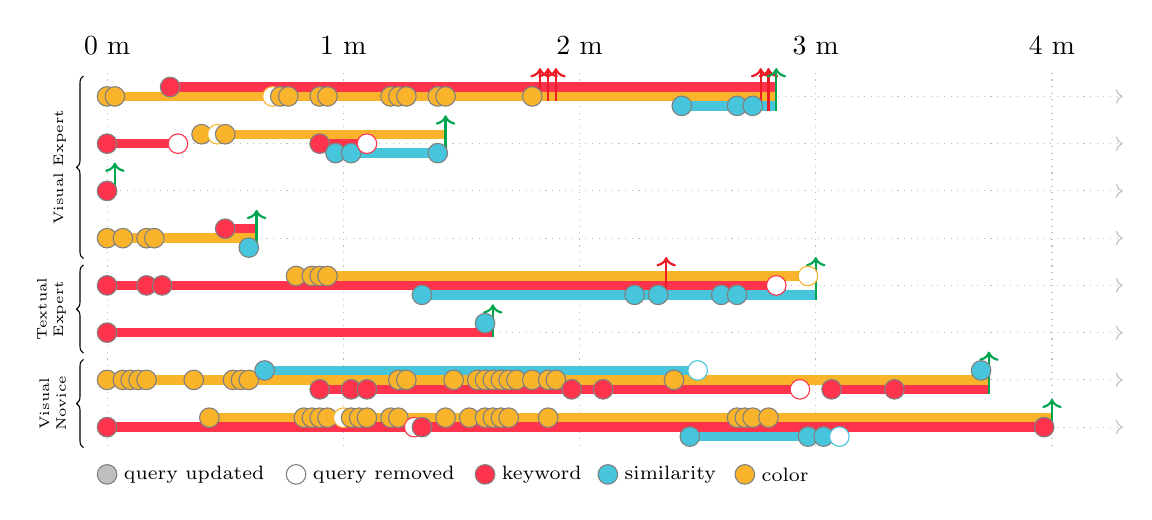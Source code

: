 \begin{tikzpicture}[scale=2,x=1.5cm]
\usetikzlibrary{shapes}
\definecolor{YellowGreen}{RGB}{255,51,76}
\definecolor{SkyBlue}{RGB}{71,197,220}
\definecolor{Green}{RGB}{0,165,79}
\definecolor{Red}{RGB}{237,27,36}
% draw horizontal line   
\draw[->,dotted,lightgray] (0,-0.150) -- (4.3,-0.150); 

\draw[->,dotted,lightgray] (0,-0.450) -- (4.3,-0.450); 

\draw[->,dotted,lightgray] (0,-0.750) -- (4.3,-0.750); 

\draw[->,dotted,lightgray] (0,-1.050) -- (4.3,-1.050); 

\draw[->,dotted,lightgray] (0,-1.350) -- (4.3,-1.350); 

\draw[->,dotted,lightgray] (0,-1.650) -- (4.3,-1.650); 

\draw[->,dotted,lightgray] (0,-1.950) -- (4.3,-1.950); 

\draw[->,dotted,lightgray] (0,-2.250) -- (4.3,-2.250);

% draw vertical lines
\foreach \x in {0,1,2,3,4}
\draw[dotted,lightgray] (\x,0) -- (\x,-2.40);

% draw nodes
\draw (0,0) node[above=3pt] {0 m};
\draw (1,0) node[above=3pt] {1 m};
\draw (2,0) node[above=3pt] {2 m};
\draw (3,0) node[above=3pt] {3 m};
\draw (4,0) node[above=3pt] {4 m};

\draw[decorate,decoration={brace}] (-0.1,-1.18) -- (-0.1,-0.02) node[midway, anchor=center, sloped, above=0.1, font=\tiny, align=center] {Visual Expert};
\draw[decorate,decoration={brace}] (-0.1,-1.78) -- (-0.1,-1.22) node[midway, anchor=center, sloped, above=0.1, font=\tiny, align=center] {Textual \\ Expert};
\draw[decorate,decoration={brace}] (-0.1,-2.38) -- (-0.1,-1.82) node[midway, anchor=center, sloped, above=0.1, font=\tiny, align=center] {Visual \\ Novice};

\node[draw=gray, circle, fill=lightgray, inner sep=2.5pt, align=center]at (0,-2.55) {};
\node[anchor=west, font=\scriptsize]at (0.03,-2.55) {query updated};
\node[draw=gray, circle, fill=white, inner sep=2.5pt, align=center]at (0.8,-2.55) {};
\node[anchor=west, font=\scriptsize]at (0.83,-2.55) {query removed};

\node[draw=gray, circle, fill=YellowGreen, inner sep=2.5pt, align=center]at (1.6,-2.55) {};
\node[anchor=west, font=\scriptsize]at (1.63,-2.55) {keyword};
\node[draw=gray, circle, fill=SkyBlue, inner sep=2.5pt, align=center]at (2.12,-2.55) {};
\node[anchor=west, font=\scriptsize]at (2.15,-2.55) {similarity};
\node[draw=gray, circle, fill=Dandelion, inner sep=2.5pt, align=center]at (2.7,-2.55) {};
\node[anchor=west, font=\scriptsize]at (2.73,-2.55) {color};

\draw[line width=0.12cm, Dandelion](0.000,-0.150 -0) -- (0.700,-0.150 -0);
\draw[line width=0.12cm, YellowGreen](0.267,-0.150 +0.06) -- (2.833,-0.150 +0.06);
\draw[line width=0.12cm, Dandelion](0.733,-0.150 -0) -- (2.833,-0.150 -0);
\draw[line width=0.12cm, SkyBlue](2.433,-0.150 -0.06) -- (2.833,-0.150 -0.06);
\draw[->,Red,thick] (1.833,-0.150 -0.03) -- (1.833,-0.150 + 0.18);
\draw[->,Red,thick] (1.867,-0.150 -0.03) -- (1.867,-0.150 + 0.18);
\draw[->,Red,thick] (1.900,-0.150 -0.03) -- (1.900,-0.150 + 0.18);
\draw[->,Red,thick] (2.767,-0.150 -0.09) -- (2.767,-0.150 + 0.18);
\draw[->,Red,thick] (2.800,-0.150 -0.09) -- (2.800,-0.150 + 0.18);
\draw[->,Green,thick] (2.833,-0.150 -0.09) -- (2.833,-0.150 + 0.18);
\node[draw=gray, circle, fill=Dandelion, inner sep=2.5pt, align=center]at (0.000,-0.150 -0) {};
\node[draw=gray, circle, fill=Dandelion, inner sep=2.5pt, align=center]at (0.033,-0.150 -0) {};
\node[draw=gray, circle, fill=YellowGreen, inner sep=2.5pt, align=center]at (0.267,-0.150 +0.06) {};
\node[draw=Dandelion, circle, fill=white, inner sep=2.5pt, align=center]at (0.700,-0.150 -0) {};
\node[draw=gray, circle, fill=Dandelion, inner sep=2.5pt, align=center]at (0.733,-0.150 -0) {};
\node[draw=gray, circle, fill=Dandelion, inner sep=2.5pt, align=center]at (0.767,-0.150 -0) {};
\node[draw=gray, circle, fill=Dandelion, inner sep=2.5pt, align=center]at (0.900,-0.150 -0) {};
\node[draw=gray, circle, fill=Dandelion, inner sep=2.5pt, align=center]at (0.933,-0.150 -0) {};
\node[draw=gray, circle, fill=Dandelion, inner sep=2.5pt, align=center]at (1.200,-0.150 -0) {};
\node[draw=gray, circle, fill=Dandelion, inner sep=2.5pt, align=center]at (1.233,-0.150 -0) {};
\node[draw=gray, circle, fill=Dandelion, inner sep=2.5pt, align=center]at (1.267,-0.150 -0) {};
\node[draw=gray, circle, fill=Dandelion, inner sep=2.5pt, align=center]at (1.400,-0.150 -0) {};
\node[draw=gray, circle, fill=Dandelion, inner sep=2.5pt, align=center]at (1.433,-0.150 -0) {};
\node[draw=gray, circle, fill=Dandelion, inner sep=2.5pt, align=center]at (1.800,-0.150 -0) {};
\node[draw=gray, circle, fill=SkyBlue, inner sep=2.5pt, align=center]at (2.433,-0.150 -0.06) {};
\node[draw=gray, circle, fill=SkyBlue, inner sep=2.5pt, align=center]at (2.667,-0.150 -0.06) {};
\node[draw=gray, circle, fill=SkyBlue, inner sep=2.5pt, align=center]at (2.733,-0.150 -0.06) {};


\draw[line width=0.12cm, YellowGreen](0.000,-0.450 -0) -- (0.300,-0.450 -0);
\draw[line width=0.12cm, Dandelion](0.400,-0.450 +0.06) -- (0.467,-0.450 +0.06);
\draw[line width=0.12cm, YellowGreen](0.900,-0.450 -0) -- (1.100,-0.450 -0);
\draw[line width=0.12cm, Dandelion](0.500,-0.450 +0.06) -- (1.433,-0.450 +0.06);
\draw[line width=0.12cm, SkyBlue](0.967,-0.450 -0.06) -- (1.433,-0.450 -0.06);
\draw[->,Green,thick] (1.433,-0.450 -0.09) -- (1.433,-0.450 + 0.18);
\node[draw=gray, circle, fill=YellowGreen, inner sep=2.5pt, align=center]at (0.000,-0.450 -0) {};
\node[draw=YellowGreen, circle, fill=white, inner sep=2.5pt, align=center]at (0.300,-0.450 -0) {};
\node[draw=gray, circle, fill=Dandelion, inner sep=2.5pt, align=center]at (0.400,-0.450 +0.06) {};
\node[draw=Dandelion, circle, fill=white, inner sep=2.5pt, align=center]at (0.467,-0.450 +0.06) {};
\node[draw=gray, circle, fill=Dandelion, inner sep=2.5pt, align=center]at (0.500,-0.450 +0.06) {};
\node[draw=gray, circle, fill=YellowGreen, inner sep=2.5pt, align=center]at (0.900,-0.450 -0) {};
\node[draw=gray, circle, fill=SkyBlue, inner sep=2.5pt, align=center]at (0.967,-0.450 -0.06) {};
\node[draw=gray, circle, fill=SkyBlue, inner sep=2.5pt, align=center]at (1.033,-0.450 -0.06) {};
\node[draw=YellowGreen, circle, fill=white, inner sep=2.5pt, align=center]at (1.100,-0.450 -0) {};
\node[draw=gray, circle, fill=SkyBlue, inner sep=2.5pt, align=center]at (1.400,-0.450 -0.06) {};


\draw[line width=0.12cm, YellowGreen](0.000,-0.750 -0) -- (0.033,-0.750 -0);
\draw[->,Green,thick] (0.033,-0.750) -- (0.033,-0.750 + 0.18);
\node[draw=gray, circle, fill=YellowGreen, inner sep=2.5pt, align=center]at (0.000,-0.750 -0) {};


\draw[line width=0.12cm, YellowGreen](0.500,-1.050 +0.06) -- (0.633,-1.050 +0.06);
\draw[line width=0.12cm, Dandelion](0.000,-1.050 -0) -- (0.633,-1.050 -0);
\draw[line width=0.12cm, SkyBlue](0.600,-1.050 -0.06) -- (0.633,-1.050 -0.06);
\draw[->,Green,thick] (0.633,-1.050 -0.09) -- (0.633,-1.050 + 0.18);
\node[draw=gray, circle, fill=Dandelion, inner sep=2.5pt, align=center]at (0.000,-1.050 -0) {};
\node[draw=gray, circle, fill=Dandelion, inner sep=2.5pt, align=center]at (0.067,-1.050 -0) {};
\node[draw=gray, circle, fill=Dandelion, inner sep=2.5pt, align=center]at (0.167,-1.050 -0) {};
\node[draw=gray, circle, fill=Dandelion, inner sep=2.5pt, align=center]at (0.200,-1.050 -0) {};
\node[draw=gray, circle, fill=YellowGreen, inner sep=2.5pt, align=center]at (0.500,-1.050 +0.06) {};
\node[draw=gray, circle, fill=SkyBlue, inner sep=2.5pt, align=center]at (0.600,-1.050 -0.06) {};


\draw[line width=0.12cm, YellowGreen](0.000,-1.350 -0) -- (2.833,-1.350 -0);
\draw[line width=0.12cm, Dandelion](0.800,-1.350 +0.06) -- (2.967,-1.350 +0.06);
\draw[line width=0.12cm, SkyBlue](1.333,-1.350 -0.06) -- (3.000,-1.350 -0.06);
\draw[->,Red,thick] (2.367,-1.350 -0.09) -- (2.367,-1.350 + 0.18);
\draw[->,Green,thick] (3.000,-1.350 -0.09) -- (3.000,-1.350 + 0.18);
\node[draw=gray, circle, fill=YellowGreen, inner sep=2.5pt, align=center]at (0.000,-1.350 -0) {};
\node[draw=gray, circle, fill=YellowGreen, inner sep=2.5pt, align=center]at (0.167,-1.350 -0) {};
\node[draw=gray, circle, fill=YellowGreen, inner sep=2.5pt, align=center]at (0.233,-1.350 -0) {};
\node[draw=gray, circle, fill=Dandelion, inner sep=2.5pt, align=center]at (0.800,-1.350 +0.06) {};
\node[draw=gray, circle, fill=Dandelion, inner sep=2.5pt, align=center]at (0.867,-1.350 +0.06) {};
\node[draw=gray, circle, fill=Dandelion, inner sep=2.5pt, align=center]at (0.900,-1.350 +0.06) {};
\node[draw=gray, circle, fill=Dandelion, inner sep=2.5pt, align=center]at (0.933,-1.350 +0.06) {};
\node[draw=gray, circle, fill=SkyBlue, inner sep=2.5pt, align=center]at (1.333,-1.350 -0.06) {};
\node[draw=gray, circle, fill=SkyBlue, inner sep=2.5pt, align=center]at (2.233,-1.350 -0.06) {};
\node[draw=gray, circle, fill=SkyBlue, inner sep=2.5pt, align=center]at (2.333,-1.350 -0.06) {};
\node[draw=gray, circle, fill=SkyBlue, inner sep=2.5pt, align=center]at (2.600,-1.350 -0.06) {};
\node[draw=gray, circle, fill=SkyBlue, inner sep=2.5pt, align=center]at (2.667,-1.350 -0.06) {};
\node[draw=YellowGreen, circle, fill=white, inner sep=2.5pt, align=center]at (2.833,-1.350 -0) {};
\node[draw=Dandelion, circle, fill=white, inner sep=2.5pt, align=center]at (2.967,-1.350 +0.06) {};


\draw[line width=0.12cm, SkyBlue](1.600,-1.650 +0.06) -- (1.633,-1.650 +0.06);
\draw[line width=0.12cm, YellowGreen](0.000,-1.650 -0) -- (1.633,-1.650 -0);
\draw[->,Green,thick] (1.633,-1.650-0.03) -- (1.633,-1.650 + 0.18);
\node[draw=gray, circle, fill=YellowGreen, inner sep=2.5pt, align=center]at (0.000,-1.650 -0) {};
\node[draw=gray, circle, fill=SkyBlue, inner sep=2.5pt, align=center]at (1.600,-1.650 +0.06) {};


\draw[line width=0.12cm, SkyBlue](0.667,-1.950 +0.06) -- (2.500,-1.950 +0.06);
\draw[line width=0.12cm, YellowGreen](0.900,-1.950 -0.06) -- (2.933,-1.950 -0.06);
\draw[line width=0.12cm, SkyBlue](3.700,-1.950 +0.06) -- (3.733,-1.950 +0.06);
\draw[line width=0.12cm, Dandelion](0.000,-1.950 -0) -- (3.733,-1.950 -0);
\draw[line width=0.12cm, YellowGreen](3.067,-1.950 -0.06) -- (3.733,-1.950 -0.06);
\draw[->,Green,thick] (3.733,-1.950 -0.09) -- (3.733,-1.950 + 0.18);
\node[draw=gray, circle, fill=Dandelion, inner sep=2.5pt, align=center]at (0.000,-1.950 -0) {};
\node[draw=gray, circle, fill=Dandelion, inner sep=2.5pt, align=center]at (0.067,-1.950 -0) {};
\node[draw=gray, circle, fill=Dandelion, inner sep=2.5pt, align=center]at (0.100,-1.950 -0) {};
\node[draw=gray, circle, fill=Dandelion, inner sep=2.5pt, align=center]at (0.133,-1.950 -0) {};
\node[draw=gray, circle, fill=Dandelion, inner sep=2.5pt, align=center]at (0.167,-1.950 -0) {};
\node[draw=gray, circle, fill=Dandelion, inner sep=2.5pt, align=center]at (0.367,-1.950 -0) {};
\node[draw=gray, circle, fill=Dandelion, inner sep=2.5pt, align=center]at (0.533,-1.950 -0) {};
\node[draw=gray, circle, fill=Dandelion, inner sep=2.5pt, align=center]at (0.567,-1.950 -0) {};
\node[draw=gray, circle, fill=Dandelion, inner sep=2.5pt, align=center]at (0.600,-1.950 -0) {};
\node[draw=gray, circle, fill=SkyBlue, inner sep=2.5pt, align=center]at (0.667,-1.950 +0.06) {};
\node[draw=gray, circle, fill=YellowGreen, inner sep=2.5pt, align=center]at (0.900,-1.950 -0.06) {};
\node[draw=gray, circle, fill=YellowGreen, inner sep=2.5pt, align=center]at (1.033,-1.950 -0.06) {};
\node[draw=gray, circle, fill=YellowGreen, inner sep=2.5pt, align=center]at (1.100,-1.950 -0.06) {};
\node[draw=gray, circle, fill=Dandelion, inner sep=2.5pt, align=center]at (1.233,-1.950 -0) {};
\node[draw=gray, circle, fill=Dandelion, inner sep=2.5pt, align=center]at (1.267,-1.950 -0) {};
\node[draw=gray, circle, fill=Dandelion, inner sep=2.5pt, align=center]at (1.467,-1.950 -0) {};
\node[draw=gray, circle, fill=Dandelion, inner sep=2.5pt, align=center]at (1.567,-1.950 -0) {};
\node[draw=gray, circle, fill=Dandelion, inner sep=2.5pt, align=center]at (1.600,-1.950 -0) {};
\node[draw=gray, circle, fill=Dandelion, inner sep=2.5pt, align=center]at (1.633,-1.950 -0) {};
\node[draw=gray, circle, fill=Dandelion, inner sep=2.5pt, align=center]at (1.667,-1.950 -0) {};
\node[draw=gray, circle, fill=Dandelion, inner sep=2.5pt, align=center]at (1.700,-1.950 -0) {};
\node[draw=gray, circle, fill=Dandelion, inner sep=2.5pt, align=center]at (1.733,-1.950 -0) {};
\node[draw=gray, circle, fill=Dandelion, inner sep=2.5pt, align=center]at (1.800,-1.950 -0) {};
\node[draw=gray, circle, fill=Dandelion, inner sep=2.5pt, align=center]at (1.867,-1.950 -0) {};
\node[draw=gray, circle, fill=Dandelion, inner sep=2.5pt, align=center]at (1.900,-1.950 -0) {};
\node[draw=gray, circle, fill=YellowGreen, inner sep=2.5pt, align=center]at (1.967,-1.950 -0.06) {};
\node[draw=gray, circle, fill=YellowGreen, inner sep=2.5pt, align=center]at (2.100,-1.950 -0.06) {};
\node[draw=gray, circle, fill=Dandelion, inner sep=2.5pt, align=center]at (2.400,-1.950 -0) {};
\node[draw=SkyBlue, circle, fill=white, inner sep=2.5pt, align=center]at (2.500,-1.950 +0.06) {};
\node[draw=YellowGreen, circle, fill=white, inner sep=2.5pt, align=center]at (2.933,-1.950 -0.06) {};
\node[draw=gray, circle, fill=YellowGreen, inner sep=2.5pt, align=center]at (3.067,-1.950 -0.06) {};
\node[draw=gray, circle, fill=YellowGreen, inner sep=2.5pt, align=center]at (3.333,-1.950 -0.06) {};
\node[draw=gray, circle, fill=SkyBlue, inner sep=2.5pt, align=center]at (3.700,-1.950 +0.06) {};


\draw[line width=0.12cm, Dandelion](0.433,-2.250 +0.06) -- (1.000,-2.250 +0.06);
\draw[line width=0.12cm, YellowGreen](0.000,-2.250 -0) -- (1.300,-2.250 -0);
\draw[line width=0.12cm, SkyBlue](2.467,-2.250 -0.06) -- (3.100,-2.250 -0.06);
\draw[line width=0.12cm, Dandelion](1.033,-2.250 +0.06) -- (4.000,-2.250 +0.06);
\draw[line width=0.12cm, YellowGreen](1.333,-2.250 -0) -- (4.000,-2.250 -0);
\draw[->,Green,thick] (4.000,-2.250) -- (4.000,-2.250 + 0.18);
\node[draw=gray, circle, fill=YellowGreen, inner sep=2.5pt, align=center]at (0.000,-2.250 -0) {};
\node[draw=gray, circle, fill=Dandelion, inner sep=2.5pt, align=center]at (0.433,-2.250 +0.06) {};
\node[draw=gray, circle, fill=Dandelion, inner sep=2.5pt, align=center]at (0.833,-2.250 +0.06) {};
\node[draw=gray, circle, fill=Dandelion, inner sep=2.5pt, align=center]at (0.867,-2.250 +0.06) {};
\node[draw=gray, circle, fill=Dandelion, inner sep=2.5pt, align=center]at (0.900,-2.250 +0.06) {};
\node[draw=gray, circle, fill=Dandelion, inner sep=2.5pt, align=center]at (0.933,-2.250 +0.06) {};
\node[draw=Dandelion, circle, fill=white, inner sep=2.5pt, align=center]at (1.000,-2.250 +0.06) {};
\node[draw=gray, circle, fill=Dandelion, inner sep=2.5pt, align=center]at (1.033,-2.250 +0.06) {};
\node[draw=gray, circle, fill=Dandelion, inner sep=2.5pt, align=center]at (1.067,-2.250 +0.06) {};
\node[draw=gray, circle, fill=Dandelion, inner sep=2.5pt, align=center]at (1.100,-2.250 +0.06) {};
\node[draw=gray, circle, fill=Dandelion, inner sep=2.5pt, align=center]at (1.200,-2.250 +0.06) {};
\node[draw=gray, circle, fill=Dandelion, inner sep=2.5pt, align=center]at (1.233,-2.250 +0.06) {};
\node[draw=YellowGreen, circle, fill=white, inner sep=2.5pt, align=center]at (1.300,-2.250 -0) {};
\node[draw=gray, circle, fill=YellowGreen, inner sep=2.5pt, align=center]at (1.333,-2.250 -0) {};
\node[draw=gray, circle, fill=Dandelion, inner sep=2.5pt, align=center]at (1.433,-2.250 +0.06) {};
\node[draw=gray, circle, fill=Dandelion, inner sep=2.5pt, align=center]at (1.533,-2.250 +0.06) {};
\node[draw=gray, circle, fill=Dandelion, inner sep=2.5pt, align=center]at (1.600,-2.250 +0.06) {};
\node[draw=gray, circle, fill=Dandelion, inner sep=2.5pt, align=center]at (1.633,-2.250 +0.06) {};
\node[draw=gray, circle, fill=Dandelion, inner sep=2.5pt, align=center]at (1.667,-2.250 +0.06) {};
\node[draw=gray, circle, fill=Dandelion, inner sep=2.5pt, align=center]at (1.700,-2.250 +0.06) {};
\node[draw=gray, circle, fill=Dandelion, inner sep=2.5pt, align=center]at (1.867,-2.250 +0.06) {};
\node[draw=gray, circle, fill=SkyBlue, inner sep=2.5pt, align=center]at (2.467,-2.250 -0.06) {};
\node[draw=gray, circle, fill=Dandelion, inner sep=2.5pt, align=center]at (2.667,-2.250 +0.06) {};
\node[draw=gray, circle, fill=Dandelion, inner sep=2.5pt, align=center]at (2.700,-2.250 +0.06) {};
\node[draw=gray, circle, fill=Dandelion, inner sep=2.5pt, align=center]at (2.733,-2.250 +0.06) {};
\node[draw=gray, circle, fill=Dandelion, inner sep=2.5pt, align=center]at (2.800,-2.250 +0.06) {};
\node[draw=gray, circle, fill=SkyBlue, inner sep=2.5pt, align=center]at (2.967,-2.250 -0.06) {};
\node[draw=gray, circle, fill=SkyBlue, inner sep=2.5pt, align=center]at (3.033,-2.250 -0.06) {};
\node[draw=SkyBlue, circle, fill=white, inner sep=2.5pt, align=center]at (3.100,-2.250 -0.06) {};
\node[draw=gray, circle, fill=YellowGreen, inner sep=2.5pt, align=center]at (3.967,-2.250 -0) {};
\end{tikzpicture}
